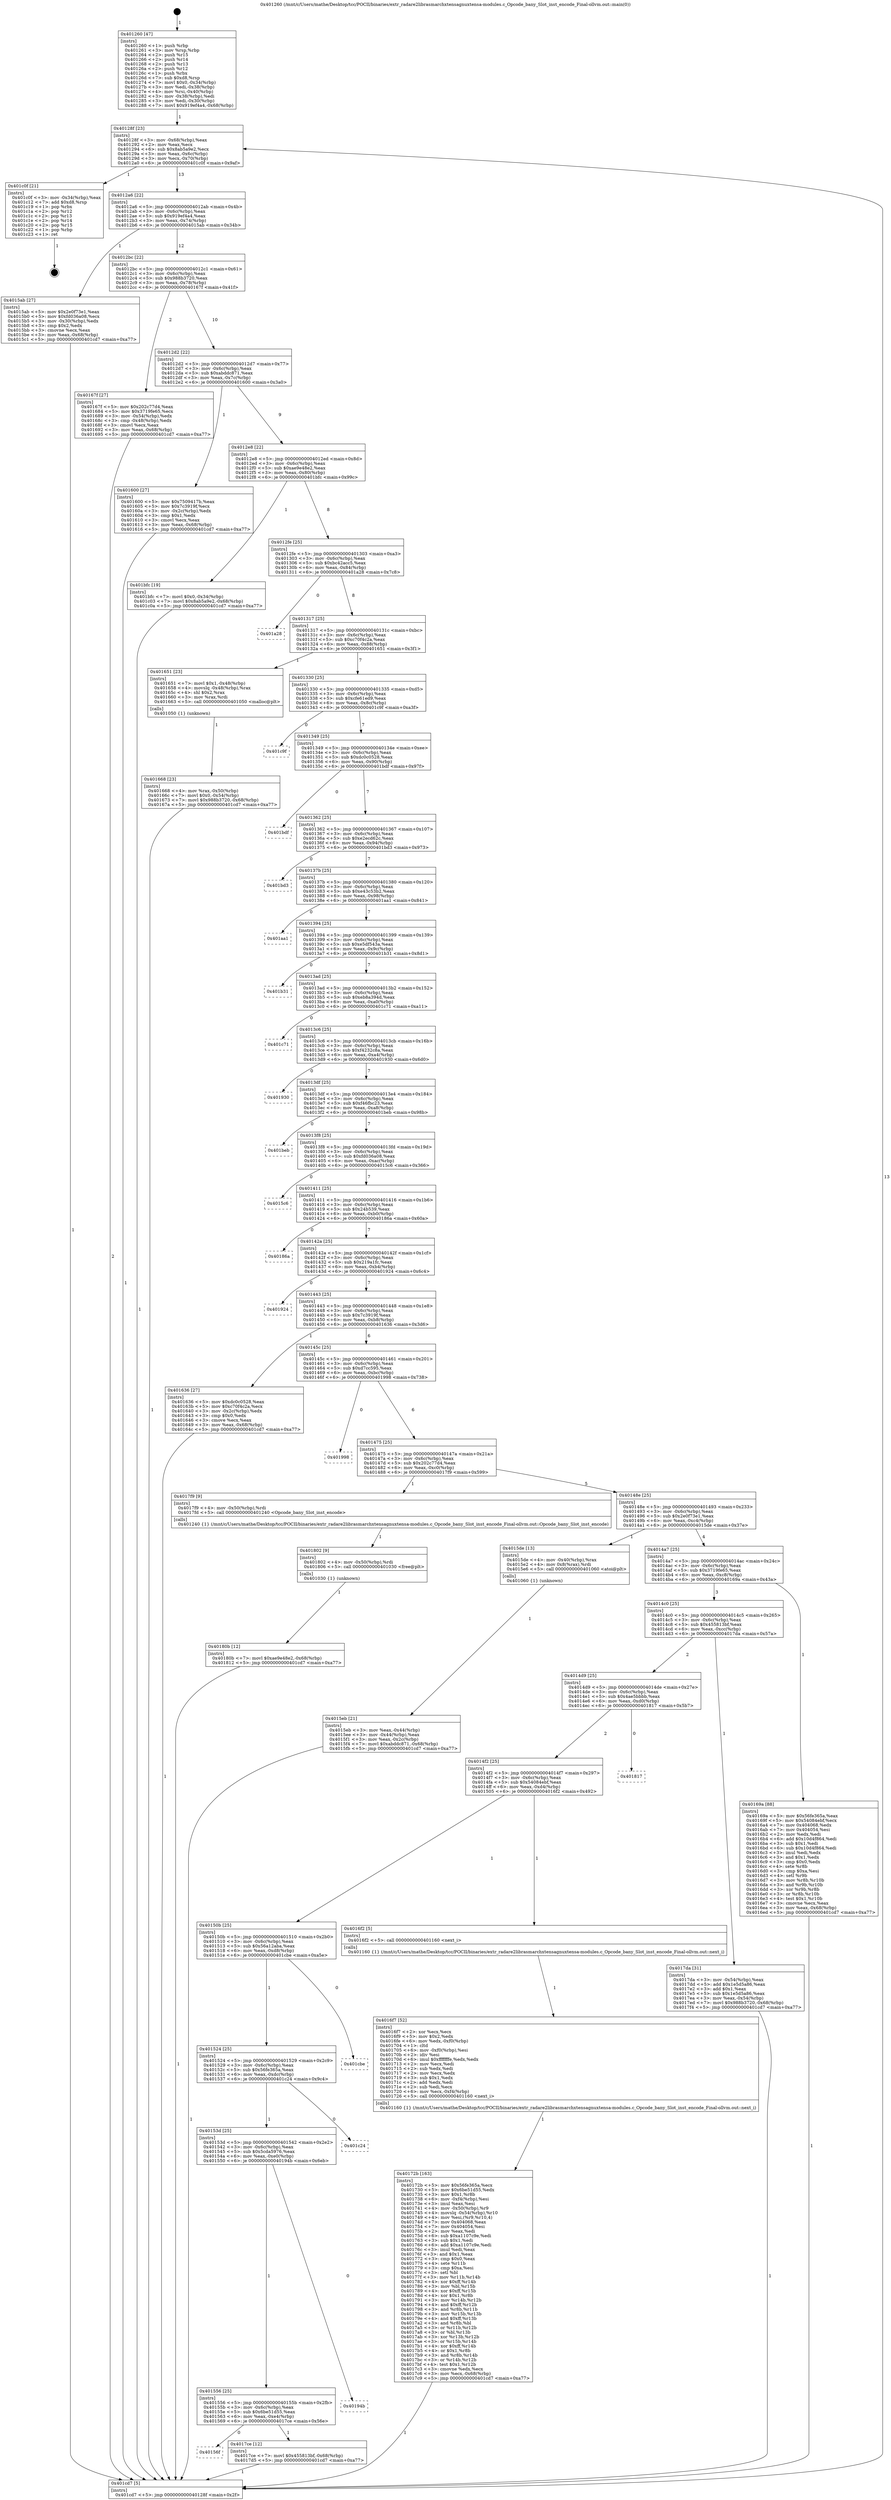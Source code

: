 digraph "0x401260" {
  label = "0x401260 (/mnt/c/Users/mathe/Desktop/tcc/POCII/binaries/extr_radare2librasmarchxtensagnuxtensa-modules.c_Opcode_bany_Slot_inst_encode_Final-ollvm.out::main(0))"
  labelloc = "t"
  node[shape=record]

  Entry [label="",width=0.3,height=0.3,shape=circle,fillcolor=black,style=filled]
  "0x40128f" [label="{
     0x40128f [23]\l
     | [instrs]\l
     &nbsp;&nbsp;0x40128f \<+3\>: mov -0x68(%rbp),%eax\l
     &nbsp;&nbsp;0x401292 \<+2\>: mov %eax,%ecx\l
     &nbsp;&nbsp;0x401294 \<+6\>: sub $0x8ab5a9e2,%ecx\l
     &nbsp;&nbsp;0x40129a \<+3\>: mov %eax,-0x6c(%rbp)\l
     &nbsp;&nbsp;0x40129d \<+3\>: mov %ecx,-0x70(%rbp)\l
     &nbsp;&nbsp;0x4012a0 \<+6\>: je 0000000000401c0f \<main+0x9af\>\l
  }"]
  "0x401c0f" [label="{
     0x401c0f [21]\l
     | [instrs]\l
     &nbsp;&nbsp;0x401c0f \<+3\>: mov -0x34(%rbp),%eax\l
     &nbsp;&nbsp;0x401c12 \<+7\>: add $0xd8,%rsp\l
     &nbsp;&nbsp;0x401c19 \<+1\>: pop %rbx\l
     &nbsp;&nbsp;0x401c1a \<+2\>: pop %r12\l
     &nbsp;&nbsp;0x401c1c \<+2\>: pop %r13\l
     &nbsp;&nbsp;0x401c1e \<+2\>: pop %r14\l
     &nbsp;&nbsp;0x401c20 \<+2\>: pop %r15\l
     &nbsp;&nbsp;0x401c22 \<+1\>: pop %rbp\l
     &nbsp;&nbsp;0x401c23 \<+1\>: ret\l
  }"]
  "0x4012a6" [label="{
     0x4012a6 [22]\l
     | [instrs]\l
     &nbsp;&nbsp;0x4012a6 \<+5\>: jmp 00000000004012ab \<main+0x4b\>\l
     &nbsp;&nbsp;0x4012ab \<+3\>: mov -0x6c(%rbp),%eax\l
     &nbsp;&nbsp;0x4012ae \<+5\>: sub $0x919ef4a4,%eax\l
     &nbsp;&nbsp;0x4012b3 \<+3\>: mov %eax,-0x74(%rbp)\l
     &nbsp;&nbsp;0x4012b6 \<+6\>: je 00000000004015ab \<main+0x34b\>\l
  }"]
  Exit [label="",width=0.3,height=0.3,shape=circle,fillcolor=black,style=filled,peripheries=2]
  "0x4015ab" [label="{
     0x4015ab [27]\l
     | [instrs]\l
     &nbsp;&nbsp;0x4015ab \<+5\>: mov $0x2e0f73e1,%eax\l
     &nbsp;&nbsp;0x4015b0 \<+5\>: mov $0xfd036a08,%ecx\l
     &nbsp;&nbsp;0x4015b5 \<+3\>: mov -0x30(%rbp),%edx\l
     &nbsp;&nbsp;0x4015b8 \<+3\>: cmp $0x2,%edx\l
     &nbsp;&nbsp;0x4015bb \<+3\>: cmovne %ecx,%eax\l
     &nbsp;&nbsp;0x4015be \<+3\>: mov %eax,-0x68(%rbp)\l
     &nbsp;&nbsp;0x4015c1 \<+5\>: jmp 0000000000401cd7 \<main+0xa77\>\l
  }"]
  "0x4012bc" [label="{
     0x4012bc [22]\l
     | [instrs]\l
     &nbsp;&nbsp;0x4012bc \<+5\>: jmp 00000000004012c1 \<main+0x61\>\l
     &nbsp;&nbsp;0x4012c1 \<+3\>: mov -0x6c(%rbp),%eax\l
     &nbsp;&nbsp;0x4012c4 \<+5\>: sub $0x988b3720,%eax\l
     &nbsp;&nbsp;0x4012c9 \<+3\>: mov %eax,-0x78(%rbp)\l
     &nbsp;&nbsp;0x4012cc \<+6\>: je 000000000040167f \<main+0x41f\>\l
  }"]
  "0x401cd7" [label="{
     0x401cd7 [5]\l
     | [instrs]\l
     &nbsp;&nbsp;0x401cd7 \<+5\>: jmp 000000000040128f \<main+0x2f\>\l
  }"]
  "0x401260" [label="{
     0x401260 [47]\l
     | [instrs]\l
     &nbsp;&nbsp;0x401260 \<+1\>: push %rbp\l
     &nbsp;&nbsp;0x401261 \<+3\>: mov %rsp,%rbp\l
     &nbsp;&nbsp;0x401264 \<+2\>: push %r15\l
     &nbsp;&nbsp;0x401266 \<+2\>: push %r14\l
     &nbsp;&nbsp;0x401268 \<+2\>: push %r13\l
     &nbsp;&nbsp;0x40126a \<+2\>: push %r12\l
     &nbsp;&nbsp;0x40126c \<+1\>: push %rbx\l
     &nbsp;&nbsp;0x40126d \<+7\>: sub $0xd8,%rsp\l
     &nbsp;&nbsp;0x401274 \<+7\>: movl $0x0,-0x34(%rbp)\l
     &nbsp;&nbsp;0x40127b \<+3\>: mov %edi,-0x38(%rbp)\l
     &nbsp;&nbsp;0x40127e \<+4\>: mov %rsi,-0x40(%rbp)\l
     &nbsp;&nbsp;0x401282 \<+3\>: mov -0x38(%rbp),%edi\l
     &nbsp;&nbsp;0x401285 \<+3\>: mov %edi,-0x30(%rbp)\l
     &nbsp;&nbsp;0x401288 \<+7\>: movl $0x919ef4a4,-0x68(%rbp)\l
  }"]
  "0x40180b" [label="{
     0x40180b [12]\l
     | [instrs]\l
     &nbsp;&nbsp;0x40180b \<+7\>: movl $0xae9e48e2,-0x68(%rbp)\l
     &nbsp;&nbsp;0x401812 \<+5\>: jmp 0000000000401cd7 \<main+0xa77\>\l
  }"]
  "0x40167f" [label="{
     0x40167f [27]\l
     | [instrs]\l
     &nbsp;&nbsp;0x40167f \<+5\>: mov $0x202c77d4,%eax\l
     &nbsp;&nbsp;0x401684 \<+5\>: mov $0x3719fe65,%ecx\l
     &nbsp;&nbsp;0x401689 \<+3\>: mov -0x54(%rbp),%edx\l
     &nbsp;&nbsp;0x40168c \<+3\>: cmp -0x48(%rbp),%edx\l
     &nbsp;&nbsp;0x40168f \<+3\>: cmovl %ecx,%eax\l
     &nbsp;&nbsp;0x401692 \<+3\>: mov %eax,-0x68(%rbp)\l
     &nbsp;&nbsp;0x401695 \<+5\>: jmp 0000000000401cd7 \<main+0xa77\>\l
  }"]
  "0x4012d2" [label="{
     0x4012d2 [22]\l
     | [instrs]\l
     &nbsp;&nbsp;0x4012d2 \<+5\>: jmp 00000000004012d7 \<main+0x77\>\l
     &nbsp;&nbsp;0x4012d7 \<+3\>: mov -0x6c(%rbp),%eax\l
     &nbsp;&nbsp;0x4012da \<+5\>: sub $0xabddc871,%eax\l
     &nbsp;&nbsp;0x4012df \<+3\>: mov %eax,-0x7c(%rbp)\l
     &nbsp;&nbsp;0x4012e2 \<+6\>: je 0000000000401600 \<main+0x3a0\>\l
  }"]
  "0x401802" [label="{
     0x401802 [9]\l
     | [instrs]\l
     &nbsp;&nbsp;0x401802 \<+4\>: mov -0x50(%rbp),%rdi\l
     &nbsp;&nbsp;0x401806 \<+5\>: call 0000000000401030 \<free@plt\>\l
     | [calls]\l
     &nbsp;&nbsp;0x401030 \{1\} (unknown)\l
  }"]
  "0x401600" [label="{
     0x401600 [27]\l
     | [instrs]\l
     &nbsp;&nbsp;0x401600 \<+5\>: mov $0x7509417b,%eax\l
     &nbsp;&nbsp;0x401605 \<+5\>: mov $0x7c3919f,%ecx\l
     &nbsp;&nbsp;0x40160a \<+3\>: mov -0x2c(%rbp),%edx\l
     &nbsp;&nbsp;0x40160d \<+3\>: cmp $0x1,%edx\l
     &nbsp;&nbsp;0x401610 \<+3\>: cmovl %ecx,%eax\l
     &nbsp;&nbsp;0x401613 \<+3\>: mov %eax,-0x68(%rbp)\l
     &nbsp;&nbsp;0x401616 \<+5\>: jmp 0000000000401cd7 \<main+0xa77\>\l
  }"]
  "0x4012e8" [label="{
     0x4012e8 [22]\l
     | [instrs]\l
     &nbsp;&nbsp;0x4012e8 \<+5\>: jmp 00000000004012ed \<main+0x8d\>\l
     &nbsp;&nbsp;0x4012ed \<+3\>: mov -0x6c(%rbp),%eax\l
     &nbsp;&nbsp;0x4012f0 \<+5\>: sub $0xae9e48e2,%eax\l
     &nbsp;&nbsp;0x4012f5 \<+3\>: mov %eax,-0x80(%rbp)\l
     &nbsp;&nbsp;0x4012f8 \<+6\>: je 0000000000401bfc \<main+0x99c\>\l
  }"]
  "0x40156f" [label="{
     0x40156f\l
  }", style=dashed]
  "0x401bfc" [label="{
     0x401bfc [19]\l
     | [instrs]\l
     &nbsp;&nbsp;0x401bfc \<+7\>: movl $0x0,-0x34(%rbp)\l
     &nbsp;&nbsp;0x401c03 \<+7\>: movl $0x8ab5a9e2,-0x68(%rbp)\l
     &nbsp;&nbsp;0x401c0a \<+5\>: jmp 0000000000401cd7 \<main+0xa77\>\l
  }"]
  "0x4012fe" [label="{
     0x4012fe [25]\l
     | [instrs]\l
     &nbsp;&nbsp;0x4012fe \<+5\>: jmp 0000000000401303 \<main+0xa3\>\l
     &nbsp;&nbsp;0x401303 \<+3\>: mov -0x6c(%rbp),%eax\l
     &nbsp;&nbsp;0x401306 \<+5\>: sub $0xbc42acc5,%eax\l
     &nbsp;&nbsp;0x40130b \<+6\>: mov %eax,-0x84(%rbp)\l
     &nbsp;&nbsp;0x401311 \<+6\>: je 0000000000401a28 \<main+0x7c8\>\l
  }"]
  "0x4017ce" [label="{
     0x4017ce [12]\l
     | [instrs]\l
     &nbsp;&nbsp;0x4017ce \<+7\>: movl $0x455813bf,-0x68(%rbp)\l
     &nbsp;&nbsp;0x4017d5 \<+5\>: jmp 0000000000401cd7 \<main+0xa77\>\l
  }"]
  "0x401a28" [label="{
     0x401a28\l
  }", style=dashed]
  "0x401317" [label="{
     0x401317 [25]\l
     | [instrs]\l
     &nbsp;&nbsp;0x401317 \<+5\>: jmp 000000000040131c \<main+0xbc\>\l
     &nbsp;&nbsp;0x40131c \<+3\>: mov -0x6c(%rbp),%eax\l
     &nbsp;&nbsp;0x40131f \<+5\>: sub $0xc70f4c2a,%eax\l
     &nbsp;&nbsp;0x401324 \<+6\>: mov %eax,-0x88(%rbp)\l
     &nbsp;&nbsp;0x40132a \<+6\>: je 0000000000401651 \<main+0x3f1\>\l
  }"]
  "0x401556" [label="{
     0x401556 [25]\l
     | [instrs]\l
     &nbsp;&nbsp;0x401556 \<+5\>: jmp 000000000040155b \<main+0x2fb\>\l
     &nbsp;&nbsp;0x40155b \<+3\>: mov -0x6c(%rbp),%eax\l
     &nbsp;&nbsp;0x40155e \<+5\>: sub $0x6be51d55,%eax\l
     &nbsp;&nbsp;0x401563 \<+6\>: mov %eax,-0xe4(%rbp)\l
     &nbsp;&nbsp;0x401569 \<+6\>: je 00000000004017ce \<main+0x56e\>\l
  }"]
  "0x401651" [label="{
     0x401651 [23]\l
     | [instrs]\l
     &nbsp;&nbsp;0x401651 \<+7\>: movl $0x1,-0x48(%rbp)\l
     &nbsp;&nbsp;0x401658 \<+4\>: movslq -0x48(%rbp),%rax\l
     &nbsp;&nbsp;0x40165c \<+4\>: shl $0x2,%rax\l
     &nbsp;&nbsp;0x401660 \<+3\>: mov %rax,%rdi\l
     &nbsp;&nbsp;0x401663 \<+5\>: call 0000000000401050 \<malloc@plt\>\l
     | [calls]\l
     &nbsp;&nbsp;0x401050 \{1\} (unknown)\l
  }"]
  "0x401330" [label="{
     0x401330 [25]\l
     | [instrs]\l
     &nbsp;&nbsp;0x401330 \<+5\>: jmp 0000000000401335 \<main+0xd5\>\l
     &nbsp;&nbsp;0x401335 \<+3\>: mov -0x6c(%rbp),%eax\l
     &nbsp;&nbsp;0x401338 \<+5\>: sub $0xcfe61ed9,%eax\l
     &nbsp;&nbsp;0x40133d \<+6\>: mov %eax,-0x8c(%rbp)\l
     &nbsp;&nbsp;0x401343 \<+6\>: je 0000000000401c9f \<main+0xa3f\>\l
  }"]
  "0x40194b" [label="{
     0x40194b\l
  }", style=dashed]
  "0x401c9f" [label="{
     0x401c9f\l
  }", style=dashed]
  "0x401349" [label="{
     0x401349 [25]\l
     | [instrs]\l
     &nbsp;&nbsp;0x401349 \<+5\>: jmp 000000000040134e \<main+0xee\>\l
     &nbsp;&nbsp;0x40134e \<+3\>: mov -0x6c(%rbp),%eax\l
     &nbsp;&nbsp;0x401351 \<+5\>: sub $0xdc0c0528,%eax\l
     &nbsp;&nbsp;0x401356 \<+6\>: mov %eax,-0x90(%rbp)\l
     &nbsp;&nbsp;0x40135c \<+6\>: je 0000000000401bdf \<main+0x97f\>\l
  }"]
  "0x40153d" [label="{
     0x40153d [25]\l
     | [instrs]\l
     &nbsp;&nbsp;0x40153d \<+5\>: jmp 0000000000401542 \<main+0x2e2\>\l
     &nbsp;&nbsp;0x401542 \<+3\>: mov -0x6c(%rbp),%eax\l
     &nbsp;&nbsp;0x401545 \<+5\>: sub $0x5cda5976,%eax\l
     &nbsp;&nbsp;0x40154a \<+6\>: mov %eax,-0xe0(%rbp)\l
     &nbsp;&nbsp;0x401550 \<+6\>: je 000000000040194b \<main+0x6eb\>\l
  }"]
  "0x401bdf" [label="{
     0x401bdf\l
  }", style=dashed]
  "0x401362" [label="{
     0x401362 [25]\l
     | [instrs]\l
     &nbsp;&nbsp;0x401362 \<+5\>: jmp 0000000000401367 \<main+0x107\>\l
     &nbsp;&nbsp;0x401367 \<+3\>: mov -0x6c(%rbp),%eax\l
     &nbsp;&nbsp;0x40136a \<+5\>: sub $0xe2ecd62c,%eax\l
     &nbsp;&nbsp;0x40136f \<+6\>: mov %eax,-0x94(%rbp)\l
     &nbsp;&nbsp;0x401375 \<+6\>: je 0000000000401bd3 \<main+0x973\>\l
  }"]
  "0x401c24" [label="{
     0x401c24\l
  }", style=dashed]
  "0x401bd3" [label="{
     0x401bd3\l
  }", style=dashed]
  "0x40137b" [label="{
     0x40137b [25]\l
     | [instrs]\l
     &nbsp;&nbsp;0x40137b \<+5\>: jmp 0000000000401380 \<main+0x120\>\l
     &nbsp;&nbsp;0x401380 \<+3\>: mov -0x6c(%rbp),%eax\l
     &nbsp;&nbsp;0x401383 \<+5\>: sub $0xe43c53b2,%eax\l
     &nbsp;&nbsp;0x401388 \<+6\>: mov %eax,-0x98(%rbp)\l
     &nbsp;&nbsp;0x40138e \<+6\>: je 0000000000401aa1 \<main+0x841\>\l
  }"]
  "0x401524" [label="{
     0x401524 [25]\l
     | [instrs]\l
     &nbsp;&nbsp;0x401524 \<+5\>: jmp 0000000000401529 \<main+0x2c9\>\l
     &nbsp;&nbsp;0x401529 \<+3\>: mov -0x6c(%rbp),%eax\l
     &nbsp;&nbsp;0x40152c \<+5\>: sub $0x56fe365a,%eax\l
     &nbsp;&nbsp;0x401531 \<+6\>: mov %eax,-0xdc(%rbp)\l
     &nbsp;&nbsp;0x401537 \<+6\>: je 0000000000401c24 \<main+0x9c4\>\l
  }"]
  "0x401aa1" [label="{
     0x401aa1\l
  }", style=dashed]
  "0x401394" [label="{
     0x401394 [25]\l
     | [instrs]\l
     &nbsp;&nbsp;0x401394 \<+5\>: jmp 0000000000401399 \<main+0x139\>\l
     &nbsp;&nbsp;0x401399 \<+3\>: mov -0x6c(%rbp),%eax\l
     &nbsp;&nbsp;0x40139c \<+5\>: sub $0xe5df543a,%eax\l
     &nbsp;&nbsp;0x4013a1 \<+6\>: mov %eax,-0x9c(%rbp)\l
     &nbsp;&nbsp;0x4013a7 \<+6\>: je 0000000000401b31 \<main+0x8d1\>\l
  }"]
  "0x401cbe" [label="{
     0x401cbe\l
  }", style=dashed]
  "0x401b31" [label="{
     0x401b31\l
  }", style=dashed]
  "0x4013ad" [label="{
     0x4013ad [25]\l
     | [instrs]\l
     &nbsp;&nbsp;0x4013ad \<+5\>: jmp 00000000004013b2 \<main+0x152\>\l
     &nbsp;&nbsp;0x4013b2 \<+3\>: mov -0x6c(%rbp),%eax\l
     &nbsp;&nbsp;0x4013b5 \<+5\>: sub $0xeb8a394d,%eax\l
     &nbsp;&nbsp;0x4013ba \<+6\>: mov %eax,-0xa0(%rbp)\l
     &nbsp;&nbsp;0x4013c0 \<+6\>: je 0000000000401c71 \<main+0xa11\>\l
  }"]
  "0x40172b" [label="{
     0x40172b [163]\l
     | [instrs]\l
     &nbsp;&nbsp;0x40172b \<+5\>: mov $0x56fe365a,%ecx\l
     &nbsp;&nbsp;0x401730 \<+5\>: mov $0x6be51d55,%edx\l
     &nbsp;&nbsp;0x401735 \<+3\>: mov $0x1,%r8b\l
     &nbsp;&nbsp;0x401738 \<+6\>: mov -0xf4(%rbp),%esi\l
     &nbsp;&nbsp;0x40173e \<+3\>: imul %eax,%esi\l
     &nbsp;&nbsp;0x401741 \<+4\>: mov -0x50(%rbp),%r9\l
     &nbsp;&nbsp;0x401745 \<+4\>: movslq -0x54(%rbp),%r10\l
     &nbsp;&nbsp;0x401749 \<+4\>: mov %esi,(%r9,%r10,4)\l
     &nbsp;&nbsp;0x40174d \<+7\>: mov 0x404068,%eax\l
     &nbsp;&nbsp;0x401754 \<+7\>: mov 0x404054,%esi\l
     &nbsp;&nbsp;0x40175b \<+2\>: mov %eax,%edi\l
     &nbsp;&nbsp;0x40175d \<+6\>: sub $0xa1107c9e,%edi\l
     &nbsp;&nbsp;0x401763 \<+3\>: sub $0x1,%edi\l
     &nbsp;&nbsp;0x401766 \<+6\>: add $0xa1107c9e,%edi\l
     &nbsp;&nbsp;0x40176c \<+3\>: imul %edi,%eax\l
     &nbsp;&nbsp;0x40176f \<+3\>: and $0x1,%eax\l
     &nbsp;&nbsp;0x401772 \<+3\>: cmp $0x0,%eax\l
     &nbsp;&nbsp;0x401775 \<+4\>: sete %r11b\l
     &nbsp;&nbsp;0x401779 \<+3\>: cmp $0xa,%esi\l
     &nbsp;&nbsp;0x40177c \<+3\>: setl %bl\l
     &nbsp;&nbsp;0x40177f \<+3\>: mov %r11b,%r14b\l
     &nbsp;&nbsp;0x401782 \<+4\>: xor $0xff,%r14b\l
     &nbsp;&nbsp;0x401786 \<+3\>: mov %bl,%r15b\l
     &nbsp;&nbsp;0x401789 \<+4\>: xor $0xff,%r15b\l
     &nbsp;&nbsp;0x40178d \<+4\>: xor $0x1,%r8b\l
     &nbsp;&nbsp;0x401791 \<+3\>: mov %r14b,%r12b\l
     &nbsp;&nbsp;0x401794 \<+4\>: and $0xff,%r12b\l
     &nbsp;&nbsp;0x401798 \<+3\>: and %r8b,%r11b\l
     &nbsp;&nbsp;0x40179b \<+3\>: mov %r15b,%r13b\l
     &nbsp;&nbsp;0x40179e \<+4\>: and $0xff,%r13b\l
     &nbsp;&nbsp;0x4017a2 \<+3\>: and %r8b,%bl\l
     &nbsp;&nbsp;0x4017a5 \<+3\>: or %r11b,%r12b\l
     &nbsp;&nbsp;0x4017a8 \<+3\>: or %bl,%r13b\l
     &nbsp;&nbsp;0x4017ab \<+3\>: xor %r13b,%r12b\l
     &nbsp;&nbsp;0x4017ae \<+3\>: or %r15b,%r14b\l
     &nbsp;&nbsp;0x4017b1 \<+4\>: xor $0xff,%r14b\l
     &nbsp;&nbsp;0x4017b5 \<+4\>: or $0x1,%r8b\l
     &nbsp;&nbsp;0x4017b9 \<+3\>: and %r8b,%r14b\l
     &nbsp;&nbsp;0x4017bc \<+3\>: or %r14b,%r12b\l
     &nbsp;&nbsp;0x4017bf \<+4\>: test $0x1,%r12b\l
     &nbsp;&nbsp;0x4017c3 \<+3\>: cmovne %edx,%ecx\l
     &nbsp;&nbsp;0x4017c6 \<+3\>: mov %ecx,-0x68(%rbp)\l
     &nbsp;&nbsp;0x4017c9 \<+5\>: jmp 0000000000401cd7 \<main+0xa77\>\l
  }"]
  "0x401c71" [label="{
     0x401c71\l
  }", style=dashed]
  "0x4013c6" [label="{
     0x4013c6 [25]\l
     | [instrs]\l
     &nbsp;&nbsp;0x4013c6 \<+5\>: jmp 00000000004013cb \<main+0x16b\>\l
     &nbsp;&nbsp;0x4013cb \<+3\>: mov -0x6c(%rbp),%eax\l
     &nbsp;&nbsp;0x4013ce \<+5\>: sub $0xf4232c8a,%eax\l
     &nbsp;&nbsp;0x4013d3 \<+6\>: mov %eax,-0xa4(%rbp)\l
     &nbsp;&nbsp;0x4013d9 \<+6\>: je 0000000000401930 \<main+0x6d0\>\l
  }"]
  "0x4016f7" [label="{
     0x4016f7 [52]\l
     | [instrs]\l
     &nbsp;&nbsp;0x4016f7 \<+2\>: xor %ecx,%ecx\l
     &nbsp;&nbsp;0x4016f9 \<+5\>: mov $0x2,%edx\l
     &nbsp;&nbsp;0x4016fe \<+6\>: mov %edx,-0xf0(%rbp)\l
     &nbsp;&nbsp;0x401704 \<+1\>: cltd\l
     &nbsp;&nbsp;0x401705 \<+6\>: mov -0xf0(%rbp),%esi\l
     &nbsp;&nbsp;0x40170b \<+2\>: idiv %esi\l
     &nbsp;&nbsp;0x40170d \<+6\>: imul $0xfffffffe,%edx,%edx\l
     &nbsp;&nbsp;0x401713 \<+2\>: mov %ecx,%edi\l
     &nbsp;&nbsp;0x401715 \<+2\>: sub %edx,%edi\l
     &nbsp;&nbsp;0x401717 \<+2\>: mov %ecx,%edx\l
     &nbsp;&nbsp;0x401719 \<+3\>: sub $0x1,%edx\l
     &nbsp;&nbsp;0x40171c \<+2\>: add %edx,%edi\l
     &nbsp;&nbsp;0x40171e \<+2\>: sub %edi,%ecx\l
     &nbsp;&nbsp;0x401720 \<+6\>: mov %ecx,-0xf4(%rbp)\l
     &nbsp;&nbsp;0x401726 \<+5\>: call 0000000000401160 \<next_i\>\l
     | [calls]\l
     &nbsp;&nbsp;0x401160 \{1\} (/mnt/c/Users/mathe/Desktop/tcc/POCII/binaries/extr_radare2librasmarchxtensagnuxtensa-modules.c_Opcode_bany_Slot_inst_encode_Final-ollvm.out::next_i)\l
  }"]
  "0x401930" [label="{
     0x401930\l
  }", style=dashed]
  "0x4013df" [label="{
     0x4013df [25]\l
     | [instrs]\l
     &nbsp;&nbsp;0x4013df \<+5\>: jmp 00000000004013e4 \<main+0x184\>\l
     &nbsp;&nbsp;0x4013e4 \<+3\>: mov -0x6c(%rbp),%eax\l
     &nbsp;&nbsp;0x4013e7 \<+5\>: sub $0xf46fbc23,%eax\l
     &nbsp;&nbsp;0x4013ec \<+6\>: mov %eax,-0xa8(%rbp)\l
     &nbsp;&nbsp;0x4013f2 \<+6\>: je 0000000000401beb \<main+0x98b\>\l
  }"]
  "0x40150b" [label="{
     0x40150b [25]\l
     | [instrs]\l
     &nbsp;&nbsp;0x40150b \<+5\>: jmp 0000000000401510 \<main+0x2b0\>\l
     &nbsp;&nbsp;0x401510 \<+3\>: mov -0x6c(%rbp),%eax\l
     &nbsp;&nbsp;0x401513 \<+5\>: sub $0x56a12aba,%eax\l
     &nbsp;&nbsp;0x401518 \<+6\>: mov %eax,-0xd8(%rbp)\l
     &nbsp;&nbsp;0x40151e \<+6\>: je 0000000000401cbe \<main+0xa5e\>\l
  }"]
  "0x401beb" [label="{
     0x401beb\l
  }", style=dashed]
  "0x4013f8" [label="{
     0x4013f8 [25]\l
     | [instrs]\l
     &nbsp;&nbsp;0x4013f8 \<+5\>: jmp 00000000004013fd \<main+0x19d\>\l
     &nbsp;&nbsp;0x4013fd \<+3\>: mov -0x6c(%rbp),%eax\l
     &nbsp;&nbsp;0x401400 \<+5\>: sub $0xfd036a08,%eax\l
     &nbsp;&nbsp;0x401405 \<+6\>: mov %eax,-0xac(%rbp)\l
     &nbsp;&nbsp;0x40140b \<+6\>: je 00000000004015c6 \<main+0x366\>\l
  }"]
  "0x4016f2" [label="{
     0x4016f2 [5]\l
     | [instrs]\l
     &nbsp;&nbsp;0x4016f2 \<+5\>: call 0000000000401160 \<next_i\>\l
     | [calls]\l
     &nbsp;&nbsp;0x401160 \{1\} (/mnt/c/Users/mathe/Desktop/tcc/POCII/binaries/extr_radare2librasmarchxtensagnuxtensa-modules.c_Opcode_bany_Slot_inst_encode_Final-ollvm.out::next_i)\l
  }"]
  "0x4015c6" [label="{
     0x4015c6\l
  }", style=dashed]
  "0x401411" [label="{
     0x401411 [25]\l
     | [instrs]\l
     &nbsp;&nbsp;0x401411 \<+5\>: jmp 0000000000401416 \<main+0x1b6\>\l
     &nbsp;&nbsp;0x401416 \<+3\>: mov -0x6c(%rbp),%eax\l
     &nbsp;&nbsp;0x401419 \<+5\>: sub $0x24b539,%eax\l
     &nbsp;&nbsp;0x40141e \<+6\>: mov %eax,-0xb0(%rbp)\l
     &nbsp;&nbsp;0x401424 \<+6\>: je 000000000040186a \<main+0x60a\>\l
  }"]
  "0x4014f2" [label="{
     0x4014f2 [25]\l
     | [instrs]\l
     &nbsp;&nbsp;0x4014f2 \<+5\>: jmp 00000000004014f7 \<main+0x297\>\l
     &nbsp;&nbsp;0x4014f7 \<+3\>: mov -0x6c(%rbp),%eax\l
     &nbsp;&nbsp;0x4014fa \<+5\>: sub $0x54084ebf,%eax\l
     &nbsp;&nbsp;0x4014ff \<+6\>: mov %eax,-0xd4(%rbp)\l
     &nbsp;&nbsp;0x401505 \<+6\>: je 00000000004016f2 \<main+0x492\>\l
  }"]
  "0x40186a" [label="{
     0x40186a\l
  }", style=dashed]
  "0x40142a" [label="{
     0x40142a [25]\l
     | [instrs]\l
     &nbsp;&nbsp;0x40142a \<+5\>: jmp 000000000040142f \<main+0x1cf\>\l
     &nbsp;&nbsp;0x40142f \<+3\>: mov -0x6c(%rbp),%eax\l
     &nbsp;&nbsp;0x401432 \<+5\>: sub $0x219a1fc,%eax\l
     &nbsp;&nbsp;0x401437 \<+6\>: mov %eax,-0xb4(%rbp)\l
     &nbsp;&nbsp;0x40143d \<+6\>: je 0000000000401924 \<main+0x6c4\>\l
  }"]
  "0x401817" [label="{
     0x401817\l
  }", style=dashed]
  "0x401924" [label="{
     0x401924\l
  }", style=dashed]
  "0x401443" [label="{
     0x401443 [25]\l
     | [instrs]\l
     &nbsp;&nbsp;0x401443 \<+5\>: jmp 0000000000401448 \<main+0x1e8\>\l
     &nbsp;&nbsp;0x401448 \<+3\>: mov -0x6c(%rbp),%eax\l
     &nbsp;&nbsp;0x40144b \<+5\>: sub $0x7c3919f,%eax\l
     &nbsp;&nbsp;0x401450 \<+6\>: mov %eax,-0xb8(%rbp)\l
     &nbsp;&nbsp;0x401456 \<+6\>: je 0000000000401636 \<main+0x3d6\>\l
  }"]
  "0x4014d9" [label="{
     0x4014d9 [25]\l
     | [instrs]\l
     &nbsp;&nbsp;0x4014d9 \<+5\>: jmp 00000000004014de \<main+0x27e\>\l
     &nbsp;&nbsp;0x4014de \<+3\>: mov -0x6c(%rbp),%eax\l
     &nbsp;&nbsp;0x4014e1 \<+5\>: sub $0x4ae5bbbb,%eax\l
     &nbsp;&nbsp;0x4014e6 \<+6\>: mov %eax,-0xd0(%rbp)\l
     &nbsp;&nbsp;0x4014ec \<+6\>: je 0000000000401817 \<main+0x5b7\>\l
  }"]
  "0x401636" [label="{
     0x401636 [27]\l
     | [instrs]\l
     &nbsp;&nbsp;0x401636 \<+5\>: mov $0xdc0c0528,%eax\l
     &nbsp;&nbsp;0x40163b \<+5\>: mov $0xc70f4c2a,%ecx\l
     &nbsp;&nbsp;0x401640 \<+3\>: mov -0x2c(%rbp),%edx\l
     &nbsp;&nbsp;0x401643 \<+3\>: cmp $0x0,%edx\l
     &nbsp;&nbsp;0x401646 \<+3\>: cmove %ecx,%eax\l
     &nbsp;&nbsp;0x401649 \<+3\>: mov %eax,-0x68(%rbp)\l
     &nbsp;&nbsp;0x40164c \<+5\>: jmp 0000000000401cd7 \<main+0xa77\>\l
  }"]
  "0x40145c" [label="{
     0x40145c [25]\l
     | [instrs]\l
     &nbsp;&nbsp;0x40145c \<+5\>: jmp 0000000000401461 \<main+0x201\>\l
     &nbsp;&nbsp;0x401461 \<+3\>: mov -0x6c(%rbp),%eax\l
     &nbsp;&nbsp;0x401464 \<+5\>: sub $0xd7cc595,%eax\l
     &nbsp;&nbsp;0x401469 \<+6\>: mov %eax,-0xbc(%rbp)\l
     &nbsp;&nbsp;0x40146f \<+6\>: je 0000000000401998 \<main+0x738\>\l
  }"]
  "0x4017da" [label="{
     0x4017da [31]\l
     | [instrs]\l
     &nbsp;&nbsp;0x4017da \<+3\>: mov -0x54(%rbp),%eax\l
     &nbsp;&nbsp;0x4017dd \<+5\>: add $0x1e5d5a86,%eax\l
     &nbsp;&nbsp;0x4017e2 \<+3\>: add $0x1,%eax\l
     &nbsp;&nbsp;0x4017e5 \<+5\>: sub $0x1e5d5a86,%eax\l
     &nbsp;&nbsp;0x4017ea \<+3\>: mov %eax,-0x54(%rbp)\l
     &nbsp;&nbsp;0x4017ed \<+7\>: movl $0x988b3720,-0x68(%rbp)\l
     &nbsp;&nbsp;0x4017f4 \<+5\>: jmp 0000000000401cd7 \<main+0xa77\>\l
  }"]
  "0x401998" [label="{
     0x401998\l
  }", style=dashed]
  "0x401475" [label="{
     0x401475 [25]\l
     | [instrs]\l
     &nbsp;&nbsp;0x401475 \<+5\>: jmp 000000000040147a \<main+0x21a\>\l
     &nbsp;&nbsp;0x40147a \<+3\>: mov -0x6c(%rbp),%eax\l
     &nbsp;&nbsp;0x40147d \<+5\>: sub $0x202c77d4,%eax\l
     &nbsp;&nbsp;0x401482 \<+6\>: mov %eax,-0xc0(%rbp)\l
     &nbsp;&nbsp;0x401488 \<+6\>: je 00000000004017f9 \<main+0x599\>\l
  }"]
  "0x4014c0" [label="{
     0x4014c0 [25]\l
     | [instrs]\l
     &nbsp;&nbsp;0x4014c0 \<+5\>: jmp 00000000004014c5 \<main+0x265\>\l
     &nbsp;&nbsp;0x4014c5 \<+3\>: mov -0x6c(%rbp),%eax\l
     &nbsp;&nbsp;0x4014c8 \<+5\>: sub $0x455813bf,%eax\l
     &nbsp;&nbsp;0x4014cd \<+6\>: mov %eax,-0xcc(%rbp)\l
     &nbsp;&nbsp;0x4014d3 \<+6\>: je 00000000004017da \<main+0x57a\>\l
  }"]
  "0x4017f9" [label="{
     0x4017f9 [9]\l
     | [instrs]\l
     &nbsp;&nbsp;0x4017f9 \<+4\>: mov -0x50(%rbp),%rdi\l
     &nbsp;&nbsp;0x4017fd \<+5\>: call 0000000000401240 \<Opcode_bany_Slot_inst_encode\>\l
     | [calls]\l
     &nbsp;&nbsp;0x401240 \{1\} (/mnt/c/Users/mathe/Desktop/tcc/POCII/binaries/extr_radare2librasmarchxtensagnuxtensa-modules.c_Opcode_bany_Slot_inst_encode_Final-ollvm.out::Opcode_bany_Slot_inst_encode)\l
  }"]
  "0x40148e" [label="{
     0x40148e [25]\l
     | [instrs]\l
     &nbsp;&nbsp;0x40148e \<+5\>: jmp 0000000000401493 \<main+0x233\>\l
     &nbsp;&nbsp;0x401493 \<+3\>: mov -0x6c(%rbp),%eax\l
     &nbsp;&nbsp;0x401496 \<+5\>: sub $0x2e0f73e1,%eax\l
     &nbsp;&nbsp;0x40149b \<+6\>: mov %eax,-0xc4(%rbp)\l
     &nbsp;&nbsp;0x4014a1 \<+6\>: je 00000000004015de \<main+0x37e\>\l
  }"]
  "0x40169a" [label="{
     0x40169a [88]\l
     | [instrs]\l
     &nbsp;&nbsp;0x40169a \<+5\>: mov $0x56fe365a,%eax\l
     &nbsp;&nbsp;0x40169f \<+5\>: mov $0x54084ebf,%ecx\l
     &nbsp;&nbsp;0x4016a4 \<+7\>: mov 0x404068,%edx\l
     &nbsp;&nbsp;0x4016ab \<+7\>: mov 0x404054,%esi\l
     &nbsp;&nbsp;0x4016b2 \<+2\>: mov %edx,%edi\l
     &nbsp;&nbsp;0x4016b4 \<+6\>: add $0x10d4f864,%edi\l
     &nbsp;&nbsp;0x4016ba \<+3\>: sub $0x1,%edi\l
     &nbsp;&nbsp;0x4016bd \<+6\>: sub $0x10d4f864,%edi\l
     &nbsp;&nbsp;0x4016c3 \<+3\>: imul %edi,%edx\l
     &nbsp;&nbsp;0x4016c6 \<+3\>: and $0x1,%edx\l
     &nbsp;&nbsp;0x4016c9 \<+3\>: cmp $0x0,%edx\l
     &nbsp;&nbsp;0x4016cc \<+4\>: sete %r8b\l
     &nbsp;&nbsp;0x4016d0 \<+3\>: cmp $0xa,%esi\l
     &nbsp;&nbsp;0x4016d3 \<+4\>: setl %r9b\l
     &nbsp;&nbsp;0x4016d7 \<+3\>: mov %r8b,%r10b\l
     &nbsp;&nbsp;0x4016da \<+3\>: and %r9b,%r10b\l
     &nbsp;&nbsp;0x4016dd \<+3\>: xor %r9b,%r8b\l
     &nbsp;&nbsp;0x4016e0 \<+3\>: or %r8b,%r10b\l
     &nbsp;&nbsp;0x4016e3 \<+4\>: test $0x1,%r10b\l
     &nbsp;&nbsp;0x4016e7 \<+3\>: cmovne %ecx,%eax\l
     &nbsp;&nbsp;0x4016ea \<+3\>: mov %eax,-0x68(%rbp)\l
     &nbsp;&nbsp;0x4016ed \<+5\>: jmp 0000000000401cd7 \<main+0xa77\>\l
  }"]
  "0x4015de" [label="{
     0x4015de [13]\l
     | [instrs]\l
     &nbsp;&nbsp;0x4015de \<+4\>: mov -0x40(%rbp),%rax\l
     &nbsp;&nbsp;0x4015e2 \<+4\>: mov 0x8(%rax),%rdi\l
     &nbsp;&nbsp;0x4015e6 \<+5\>: call 0000000000401060 \<atoi@plt\>\l
     | [calls]\l
     &nbsp;&nbsp;0x401060 \{1\} (unknown)\l
  }"]
  "0x4014a7" [label="{
     0x4014a7 [25]\l
     | [instrs]\l
     &nbsp;&nbsp;0x4014a7 \<+5\>: jmp 00000000004014ac \<main+0x24c\>\l
     &nbsp;&nbsp;0x4014ac \<+3\>: mov -0x6c(%rbp),%eax\l
     &nbsp;&nbsp;0x4014af \<+5\>: sub $0x3719fe65,%eax\l
     &nbsp;&nbsp;0x4014b4 \<+6\>: mov %eax,-0xc8(%rbp)\l
     &nbsp;&nbsp;0x4014ba \<+6\>: je 000000000040169a \<main+0x43a\>\l
  }"]
  "0x4015eb" [label="{
     0x4015eb [21]\l
     | [instrs]\l
     &nbsp;&nbsp;0x4015eb \<+3\>: mov %eax,-0x44(%rbp)\l
     &nbsp;&nbsp;0x4015ee \<+3\>: mov -0x44(%rbp),%eax\l
     &nbsp;&nbsp;0x4015f1 \<+3\>: mov %eax,-0x2c(%rbp)\l
     &nbsp;&nbsp;0x4015f4 \<+7\>: movl $0xabddc871,-0x68(%rbp)\l
     &nbsp;&nbsp;0x4015fb \<+5\>: jmp 0000000000401cd7 \<main+0xa77\>\l
  }"]
  "0x401668" [label="{
     0x401668 [23]\l
     | [instrs]\l
     &nbsp;&nbsp;0x401668 \<+4\>: mov %rax,-0x50(%rbp)\l
     &nbsp;&nbsp;0x40166c \<+7\>: movl $0x0,-0x54(%rbp)\l
     &nbsp;&nbsp;0x401673 \<+7\>: movl $0x988b3720,-0x68(%rbp)\l
     &nbsp;&nbsp;0x40167a \<+5\>: jmp 0000000000401cd7 \<main+0xa77\>\l
  }"]
  Entry -> "0x401260" [label=" 1"]
  "0x40128f" -> "0x401c0f" [label=" 1"]
  "0x40128f" -> "0x4012a6" [label=" 13"]
  "0x401c0f" -> Exit [label=" 1"]
  "0x4012a6" -> "0x4015ab" [label=" 1"]
  "0x4012a6" -> "0x4012bc" [label=" 12"]
  "0x4015ab" -> "0x401cd7" [label=" 1"]
  "0x401260" -> "0x40128f" [label=" 1"]
  "0x401cd7" -> "0x40128f" [label=" 13"]
  "0x401bfc" -> "0x401cd7" [label=" 1"]
  "0x4012bc" -> "0x40167f" [label=" 2"]
  "0x4012bc" -> "0x4012d2" [label=" 10"]
  "0x40180b" -> "0x401cd7" [label=" 1"]
  "0x4012d2" -> "0x401600" [label=" 1"]
  "0x4012d2" -> "0x4012e8" [label=" 9"]
  "0x401802" -> "0x40180b" [label=" 1"]
  "0x4012e8" -> "0x401bfc" [label=" 1"]
  "0x4012e8" -> "0x4012fe" [label=" 8"]
  "0x4017f9" -> "0x401802" [label=" 1"]
  "0x4012fe" -> "0x401a28" [label=" 0"]
  "0x4012fe" -> "0x401317" [label=" 8"]
  "0x4017da" -> "0x401cd7" [label=" 1"]
  "0x401317" -> "0x401651" [label=" 1"]
  "0x401317" -> "0x401330" [label=" 7"]
  "0x401556" -> "0x40156f" [label=" 0"]
  "0x401330" -> "0x401c9f" [label=" 0"]
  "0x401330" -> "0x401349" [label=" 7"]
  "0x401556" -> "0x4017ce" [label=" 1"]
  "0x401349" -> "0x401bdf" [label=" 0"]
  "0x401349" -> "0x401362" [label=" 7"]
  "0x40153d" -> "0x401556" [label=" 1"]
  "0x401362" -> "0x401bd3" [label=" 0"]
  "0x401362" -> "0x40137b" [label=" 7"]
  "0x40153d" -> "0x40194b" [label=" 0"]
  "0x40137b" -> "0x401aa1" [label=" 0"]
  "0x40137b" -> "0x401394" [label=" 7"]
  "0x401524" -> "0x40153d" [label=" 1"]
  "0x401394" -> "0x401b31" [label=" 0"]
  "0x401394" -> "0x4013ad" [label=" 7"]
  "0x401524" -> "0x401c24" [label=" 0"]
  "0x4013ad" -> "0x401c71" [label=" 0"]
  "0x4013ad" -> "0x4013c6" [label=" 7"]
  "0x40150b" -> "0x401524" [label=" 1"]
  "0x4013c6" -> "0x401930" [label=" 0"]
  "0x4013c6" -> "0x4013df" [label=" 7"]
  "0x40150b" -> "0x401cbe" [label=" 0"]
  "0x4013df" -> "0x401beb" [label=" 0"]
  "0x4013df" -> "0x4013f8" [label=" 7"]
  "0x4017ce" -> "0x401cd7" [label=" 1"]
  "0x4013f8" -> "0x4015c6" [label=" 0"]
  "0x4013f8" -> "0x401411" [label=" 7"]
  "0x40172b" -> "0x401cd7" [label=" 1"]
  "0x401411" -> "0x40186a" [label=" 0"]
  "0x401411" -> "0x40142a" [label=" 7"]
  "0x4016f2" -> "0x4016f7" [label=" 1"]
  "0x40142a" -> "0x401924" [label=" 0"]
  "0x40142a" -> "0x401443" [label=" 7"]
  "0x4014f2" -> "0x40150b" [label=" 1"]
  "0x401443" -> "0x401636" [label=" 1"]
  "0x401443" -> "0x40145c" [label=" 6"]
  "0x4016f7" -> "0x40172b" [label=" 1"]
  "0x40145c" -> "0x401998" [label=" 0"]
  "0x40145c" -> "0x401475" [label=" 6"]
  "0x4014d9" -> "0x4014f2" [label=" 2"]
  "0x401475" -> "0x4017f9" [label=" 1"]
  "0x401475" -> "0x40148e" [label=" 5"]
  "0x4014f2" -> "0x4016f2" [label=" 1"]
  "0x40148e" -> "0x4015de" [label=" 1"]
  "0x40148e" -> "0x4014a7" [label=" 4"]
  "0x4015de" -> "0x4015eb" [label=" 1"]
  "0x4015eb" -> "0x401cd7" [label=" 1"]
  "0x401600" -> "0x401cd7" [label=" 1"]
  "0x401636" -> "0x401cd7" [label=" 1"]
  "0x401651" -> "0x401668" [label=" 1"]
  "0x401668" -> "0x401cd7" [label=" 1"]
  "0x40167f" -> "0x401cd7" [label=" 2"]
  "0x4014c0" -> "0x4014d9" [label=" 2"]
  "0x4014a7" -> "0x40169a" [label=" 1"]
  "0x4014a7" -> "0x4014c0" [label=" 3"]
  "0x40169a" -> "0x401cd7" [label=" 1"]
  "0x4014d9" -> "0x401817" [label=" 0"]
  "0x4014c0" -> "0x4017da" [label=" 1"]
}
